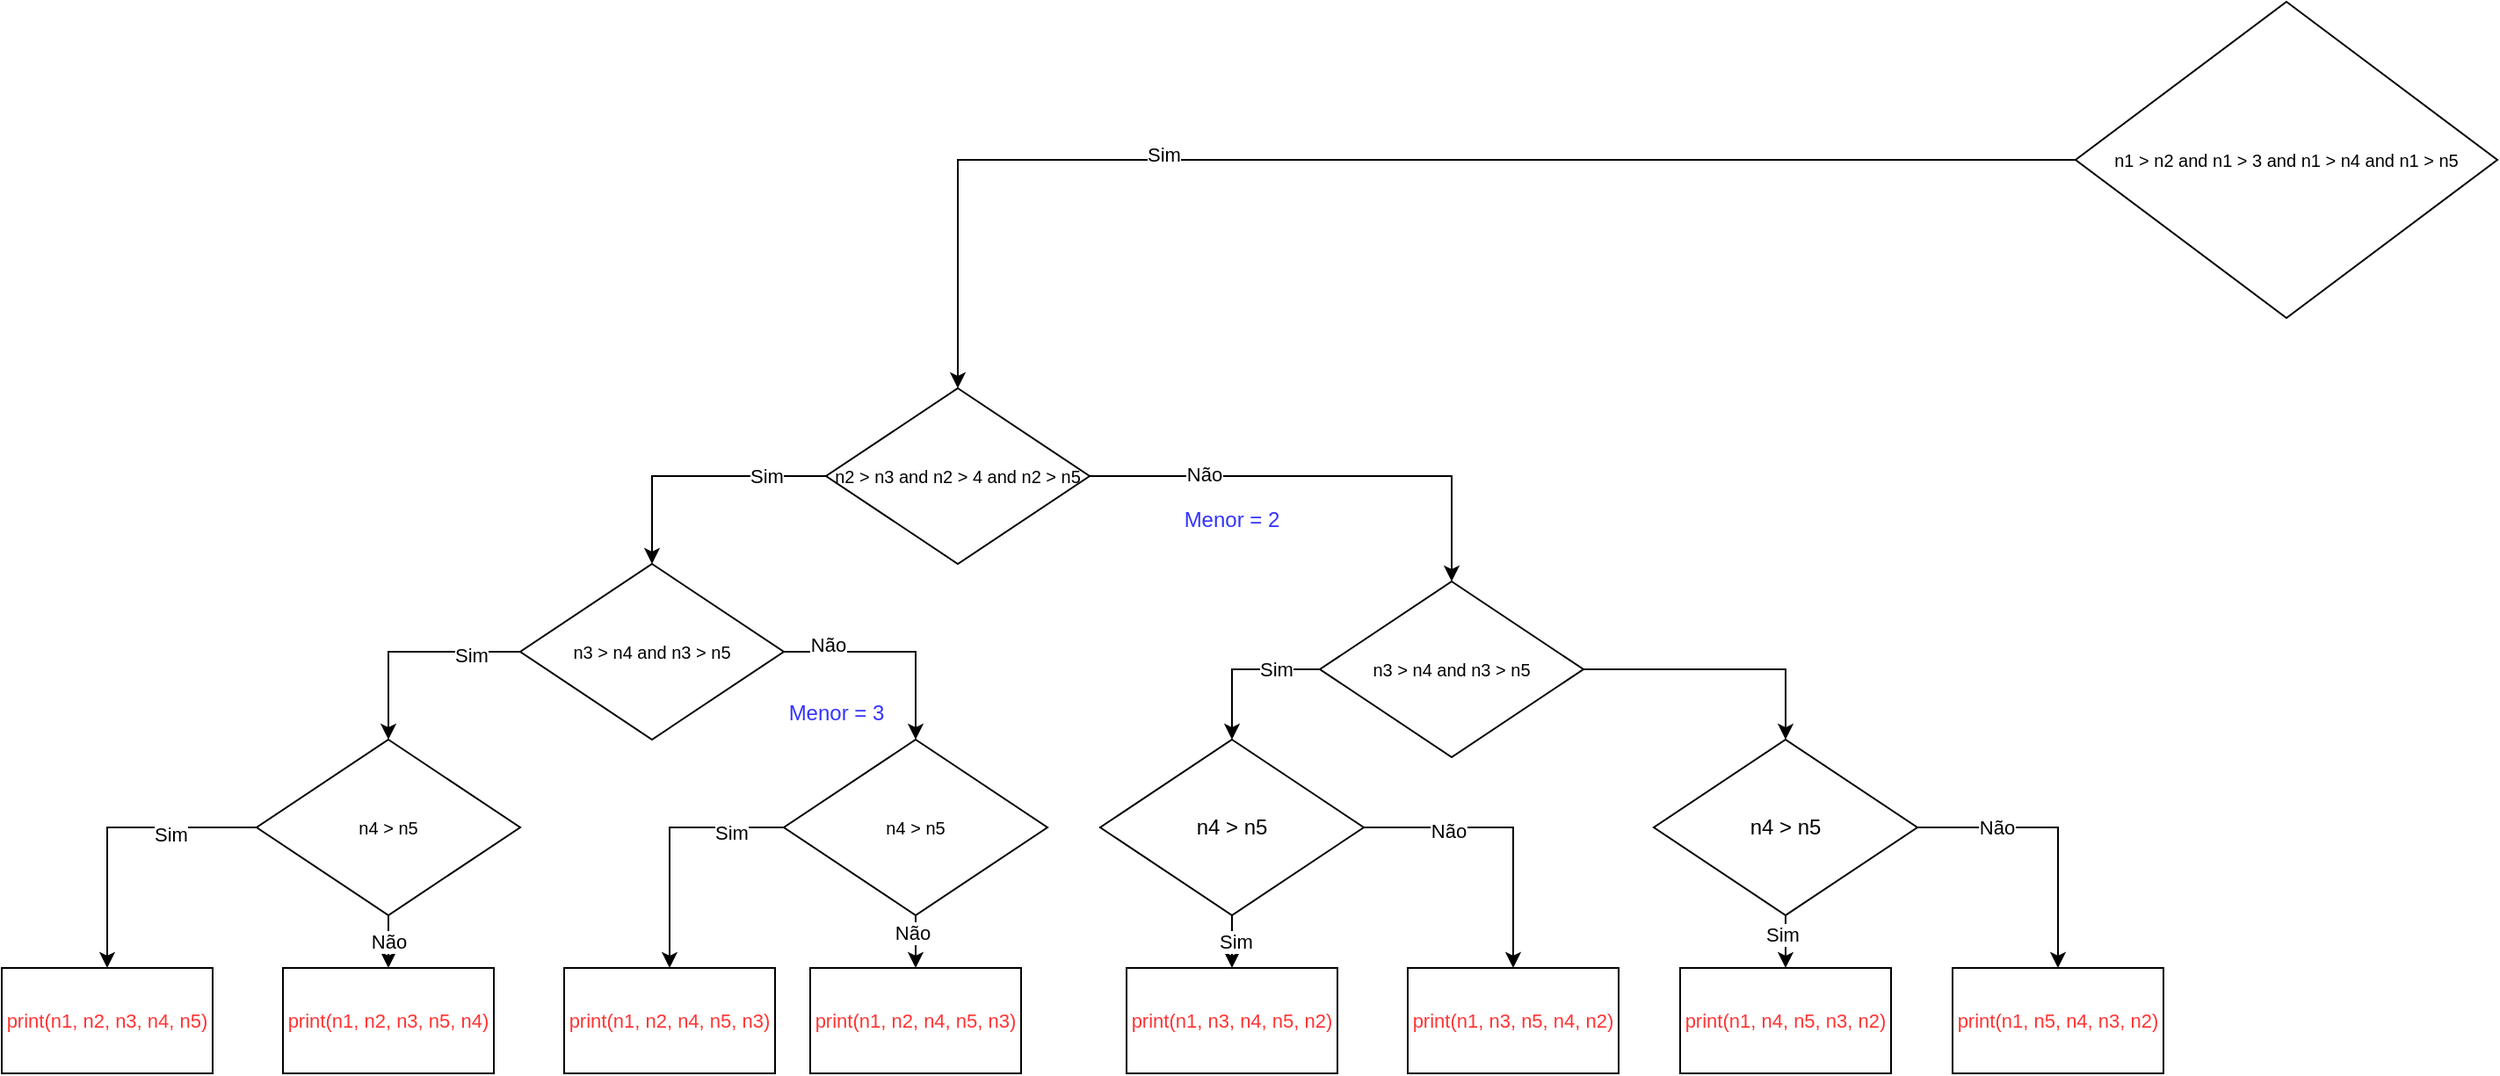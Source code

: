 <mxfile version="21.7.2" type="device">
  <diagram name="Página-1" id="epbz1zP86vS3kiXW2ztN">
    <mxGraphModel dx="1687" dy="929" grid="1" gridSize="10" guides="1" tooltips="1" connect="1" arrows="1" fold="1" page="1" pageScale="1" pageWidth="2336" pageHeight="1654" math="0" shadow="0">
      <root>
        <mxCell id="0" />
        <mxCell id="1" parent="0" />
        <mxCell id="WBBj_vI-HJ6hKE8ULzd--5" style="edgeStyle=orthogonalEdgeStyle;rounded=0;orthogonalLoop=1;jettySize=auto;html=1;entryX=0.5;entryY=0;entryDx=0;entryDy=0;exitX=0;exitY=0.5;exitDx=0;exitDy=0;" edge="1" parent="1" source="WBBj_vI-HJ6hKE8ULzd--2" target="WBBj_vI-HJ6hKE8ULzd--3">
          <mxGeometry relative="1" as="geometry">
            <mxPoint x="675" y="100" as="sourcePoint" />
          </mxGeometry>
        </mxCell>
        <mxCell id="WBBj_vI-HJ6hKE8ULzd--21" value="Sim" style="edgeLabel;html=1;align=center;verticalAlign=middle;resizable=0;points=[];" vertex="1" connectable="0" parent="WBBj_vI-HJ6hKE8ULzd--5">
          <mxGeometry x="0.356" y="-4" relative="1" as="geometry">
            <mxPoint y="1" as="offset" />
          </mxGeometry>
        </mxCell>
        <mxCell id="WBBj_vI-HJ6hKE8ULzd--2" value="&lt;font style=&quot;font-size: 10px;&quot;&gt;n1 &amp;gt; n2 and n1 &amp;gt; 3 and n1 &amp;gt; n4 and n1 &amp;gt; n5&lt;/font&gt;" style="rhombus;whiteSpace=wrap;html=1;" vertex="1" parent="1">
          <mxGeometry x="1220" y="10" width="240" height="180" as="geometry" />
        </mxCell>
        <mxCell id="WBBj_vI-HJ6hKE8ULzd--7" style="edgeStyle=orthogonalEdgeStyle;rounded=0;orthogonalLoop=1;jettySize=auto;html=1;exitX=0;exitY=0.5;exitDx=0;exitDy=0;entryX=0.5;entryY=0;entryDx=0;entryDy=0;" edge="1" parent="1" source="WBBj_vI-HJ6hKE8ULzd--3" target="WBBj_vI-HJ6hKE8ULzd--6">
          <mxGeometry relative="1" as="geometry" />
        </mxCell>
        <mxCell id="WBBj_vI-HJ6hKE8ULzd--20" value="Sim" style="edgeLabel;html=1;align=center;verticalAlign=middle;resizable=0;points=[];" vertex="1" connectable="0" parent="WBBj_vI-HJ6hKE8ULzd--7">
          <mxGeometry x="-0.544" relative="1" as="geometry">
            <mxPoint as="offset" />
          </mxGeometry>
        </mxCell>
        <mxCell id="WBBj_vI-HJ6hKE8ULzd--28" style="edgeStyle=orthogonalEdgeStyle;rounded=0;orthogonalLoop=1;jettySize=auto;html=1;entryX=0.5;entryY=0;entryDx=0;entryDy=0;" edge="1" parent="1" source="WBBj_vI-HJ6hKE8ULzd--3" target="WBBj_vI-HJ6hKE8ULzd--27">
          <mxGeometry relative="1" as="geometry" />
        </mxCell>
        <mxCell id="WBBj_vI-HJ6hKE8ULzd--29" value="Não" style="edgeLabel;html=1;align=center;verticalAlign=middle;resizable=0;points=[];" vertex="1" connectable="0" parent="WBBj_vI-HJ6hKE8ULzd--28">
          <mxGeometry x="-0.51" y="1" relative="1" as="geometry">
            <mxPoint as="offset" />
          </mxGeometry>
        </mxCell>
        <mxCell id="WBBj_vI-HJ6hKE8ULzd--3" value="&lt;font style=&quot;font-size: 10px;&quot;&gt;n2 &amp;gt; n3 and n2 &amp;gt; 4 and n2 &amp;gt; n5&lt;/font&gt;" style="rhombus;whiteSpace=wrap;html=1;" vertex="1" parent="1">
          <mxGeometry x="509" y="230" width="150" height="100" as="geometry" />
        </mxCell>
        <mxCell id="WBBj_vI-HJ6hKE8ULzd--9" style="edgeStyle=orthogonalEdgeStyle;rounded=0;orthogonalLoop=1;jettySize=auto;html=1;entryX=0.5;entryY=0;entryDx=0;entryDy=0;exitX=0;exitY=0.5;exitDx=0;exitDy=0;" edge="1" parent="1" source="WBBj_vI-HJ6hKE8ULzd--6" target="WBBj_vI-HJ6hKE8ULzd--8">
          <mxGeometry relative="1" as="geometry" />
        </mxCell>
        <mxCell id="WBBj_vI-HJ6hKE8ULzd--22" value="Sim" style="edgeLabel;html=1;align=center;verticalAlign=middle;resizable=0;points=[];" vertex="1" connectable="0" parent="WBBj_vI-HJ6hKE8ULzd--9">
          <mxGeometry x="-0.552" y="2" relative="1" as="geometry">
            <mxPoint as="offset" />
          </mxGeometry>
        </mxCell>
        <mxCell id="WBBj_vI-HJ6hKE8ULzd--15" style="edgeStyle=orthogonalEdgeStyle;rounded=0;orthogonalLoop=1;jettySize=auto;html=1;exitX=1;exitY=0.5;exitDx=0;exitDy=0;entryX=0.5;entryY=0;entryDx=0;entryDy=0;" edge="1" parent="1" source="WBBj_vI-HJ6hKE8ULzd--6" target="WBBj_vI-HJ6hKE8ULzd--14">
          <mxGeometry relative="1" as="geometry" />
        </mxCell>
        <mxCell id="WBBj_vI-HJ6hKE8ULzd--31" value="Não" style="edgeLabel;html=1;align=center;verticalAlign=middle;resizable=0;points=[];" vertex="1" connectable="0" parent="WBBj_vI-HJ6hKE8ULzd--15">
          <mxGeometry x="-0.6" y="4" relative="1" as="geometry">
            <mxPoint as="offset" />
          </mxGeometry>
        </mxCell>
        <mxCell id="WBBj_vI-HJ6hKE8ULzd--6" value="&lt;span style=&quot;font-size: 10px;&quot;&gt;n3 &amp;gt; n4 and n3 &amp;gt; n5&lt;/span&gt;" style="rhombus;whiteSpace=wrap;html=1;" vertex="1" parent="1">
          <mxGeometry x="335" y="330" width="150" height="100" as="geometry" />
        </mxCell>
        <mxCell id="WBBj_vI-HJ6hKE8ULzd--11" style="edgeStyle=orthogonalEdgeStyle;rounded=0;orthogonalLoop=1;jettySize=auto;html=1;entryX=0.5;entryY=0;entryDx=0;entryDy=0;" edge="1" parent="1" source="WBBj_vI-HJ6hKE8ULzd--8" target="WBBj_vI-HJ6hKE8ULzd--10">
          <mxGeometry relative="1" as="geometry" />
        </mxCell>
        <mxCell id="WBBj_vI-HJ6hKE8ULzd--23" value="Sim" style="edgeLabel;html=1;align=center;verticalAlign=middle;resizable=0;points=[];" vertex="1" connectable="0" parent="WBBj_vI-HJ6hKE8ULzd--11">
          <mxGeometry x="-0.406" y="4" relative="1" as="geometry">
            <mxPoint as="offset" />
          </mxGeometry>
        </mxCell>
        <mxCell id="WBBj_vI-HJ6hKE8ULzd--13" style="edgeStyle=orthogonalEdgeStyle;rounded=0;orthogonalLoop=1;jettySize=auto;html=1;exitX=0.5;exitY=1;exitDx=0;exitDy=0;entryX=0.5;entryY=0;entryDx=0;entryDy=0;" edge="1" parent="1" source="WBBj_vI-HJ6hKE8ULzd--8" target="WBBj_vI-HJ6hKE8ULzd--12">
          <mxGeometry relative="1" as="geometry" />
        </mxCell>
        <mxCell id="WBBj_vI-HJ6hKE8ULzd--24" value="Não" style="edgeLabel;html=1;align=center;verticalAlign=middle;resizable=0;points=[];" vertex="1" connectable="0" parent="WBBj_vI-HJ6hKE8ULzd--13">
          <mxGeometry relative="1" as="geometry">
            <mxPoint as="offset" />
          </mxGeometry>
        </mxCell>
        <mxCell id="WBBj_vI-HJ6hKE8ULzd--8" value="&lt;span style=&quot;font-size: 10px;&quot;&gt;n4 &amp;gt; n5&lt;/span&gt;" style="rhombus;whiteSpace=wrap;html=1;" vertex="1" parent="1">
          <mxGeometry x="185" y="430" width="150" height="100" as="geometry" />
        </mxCell>
        <mxCell id="WBBj_vI-HJ6hKE8ULzd--10" value="&lt;font style=&quot;font-size: 11px;&quot; color=&quot;#ff3333&quot;&gt;print(n1, n2, n3, n4, n5)&lt;/font&gt;" style="rounded=0;whiteSpace=wrap;html=1;" vertex="1" parent="1">
          <mxGeometry x="40" y="560" width="120" height="60" as="geometry" />
        </mxCell>
        <mxCell id="WBBj_vI-HJ6hKE8ULzd--12" value="&lt;font style=&quot;font-size: 11px;&quot; color=&quot;#ff3333&quot;&gt;print(n1, n2, n3, n5, n4)&lt;/font&gt;" style="rounded=0;whiteSpace=wrap;html=1;" vertex="1" parent="1">
          <mxGeometry x="200" y="560" width="120" height="60" as="geometry" />
        </mxCell>
        <mxCell id="WBBj_vI-HJ6hKE8ULzd--17" style="edgeStyle=orthogonalEdgeStyle;rounded=0;orthogonalLoop=1;jettySize=auto;html=1;entryX=0.5;entryY=0;entryDx=0;entryDy=0;" edge="1" parent="1" source="WBBj_vI-HJ6hKE8ULzd--14" target="WBBj_vI-HJ6hKE8ULzd--16">
          <mxGeometry relative="1" as="geometry" />
        </mxCell>
        <mxCell id="WBBj_vI-HJ6hKE8ULzd--26" value="Não" style="edgeLabel;html=1;align=center;verticalAlign=middle;resizable=0;points=[];" vertex="1" connectable="0" parent="WBBj_vI-HJ6hKE8ULzd--17">
          <mxGeometry x="0.2" y="-2" relative="1" as="geometry">
            <mxPoint as="offset" />
          </mxGeometry>
        </mxCell>
        <mxCell id="WBBj_vI-HJ6hKE8ULzd--19" style="edgeStyle=orthogonalEdgeStyle;rounded=0;orthogonalLoop=1;jettySize=auto;html=1;entryX=0.5;entryY=0;entryDx=0;entryDy=0;" edge="1" parent="1" source="WBBj_vI-HJ6hKE8ULzd--14" target="WBBj_vI-HJ6hKE8ULzd--18">
          <mxGeometry relative="1" as="geometry" />
        </mxCell>
        <mxCell id="WBBj_vI-HJ6hKE8ULzd--25" value="Sim" style="edgeLabel;html=1;align=center;verticalAlign=middle;resizable=0;points=[];" vertex="1" connectable="0" parent="WBBj_vI-HJ6hKE8ULzd--19">
          <mxGeometry x="-0.586" y="3" relative="1" as="geometry">
            <mxPoint as="offset" />
          </mxGeometry>
        </mxCell>
        <mxCell id="WBBj_vI-HJ6hKE8ULzd--14" value="&lt;span style=&quot;font-size: 10px;&quot;&gt;n4 &amp;gt; n5&lt;/span&gt;" style="rhombus;whiteSpace=wrap;html=1;" vertex="1" parent="1">
          <mxGeometry x="485" y="430" width="150" height="100" as="geometry" />
        </mxCell>
        <mxCell id="WBBj_vI-HJ6hKE8ULzd--16" value="&lt;font style=&quot;font-size: 11px;&quot; color=&quot;#ff3333&quot;&gt;print(n1, n2, n4, n5, n3)&lt;/font&gt;" style="rounded=0;whiteSpace=wrap;html=1;" vertex="1" parent="1">
          <mxGeometry x="500" y="560" width="120" height="60" as="geometry" />
        </mxCell>
        <mxCell id="WBBj_vI-HJ6hKE8ULzd--18" value="&lt;font style=&quot;font-size: 11px;&quot; color=&quot;#ff3333&quot;&gt;print(n1, n2, n4, n5, n3)&lt;/font&gt;" style="rounded=0;whiteSpace=wrap;html=1;" vertex="1" parent="1">
          <mxGeometry x="360" y="560" width="120" height="60" as="geometry" />
        </mxCell>
        <mxCell id="WBBj_vI-HJ6hKE8ULzd--34" style="edgeStyle=orthogonalEdgeStyle;rounded=0;orthogonalLoop=1;jettySize=auto;html=1;entryX=0.5;entryY=0;entryDx=0;entryDy=0;exitX=0;exitY=0.5;exitDx=0;exitDy=0;" edge="1" parent="1" source="WBBj_vI-HJ6hKE8ULzd--27" target="WBBj_vI-HJ6hKE8ULzd--33">
          <mxGeometry relative="1" as="geometry" />
        </mxCell>
        <mxCell id="WBBj_vI-HJ6hKE8ULzd--40" value="Sim" style="edgeLabel;html=1;align=center;verticalAlign=middle;resizable=0;points=[];" vertex="1" connectable="0" parent="WBBj_vI-HJ6hKE8ULzd--34">
          <mxGeometry x="-0.444" relative="1" as="geometry">
            <mxPoint as="offset" />
          </mxGeometry>
        </mxCell>
        <mxCell id="WBBj_vI-HJ6hKE8ULzd--44" style="edgeStyle=orthogonalEdgeStyle;rounded=0;orthogonalLoop=1;jettySize=auto;html=1;entryX=0.5;entryY=0;entryDx=0;entryDy=0;" edge="1" parent="1" source="WBBj_vI-HJ6hKE8ULzd--27" target="WBBj_vI-HJ6hKE8ULzd--43">
          <mxGeometry relative="1" as="geometry" />
        </mxCell>
        <mxCell id="WBBj_vI-HJ6hKE8ULzd--27" value="&lt;span style=&quot;font-size: 10px;&quot;&gt;n3 &amp;gt; n4 and n3 &amp;gt; n5&lt;/span&gt;" style="rhombus;whiteSpace=wrap;html=1;" vertex="1" parent="1">
          <mxGeometry x="790" y="340" width="150" height="100" as="geometry" />
        </mxCell>
        <mxCell id="WBBj_vI-HJ6hKE8ULzd--30" value="&lt;font color=&quot;#3333ff&quot;&gt;Menor = 2&lt;/font&gt;" style="text;html=1;strokeColor=none;fillColor=none;align=center;verticalAlign=middle;whiteSpace=wrap;rounded=0;" vertex="1" parent="1">
          <mxGeometry x="710" y="290" width="60" height="30" as="geometry" />
        </mxCell>
        <mxCell id="WBBj_vI-HJ6hKE8ULzd--32" value="&lt;font color=&quot;#3333ff&quot;&gt;Menor = 3&lt;/font&gt;" style="text;html=1;strokeColor=none;fillColor=none;align=center;verticalAlign=middle;whiteSpace=wrap;rounded=0;" vertex="1" parent="1">
          <mxGeometry x="485" y="400" width="60" height="30" as="geometry" />
        </mxCell>
        <mxCell id="WBBj_vI-HJ6hKE8ULzd--37" style="edgeStyle=orthogonalEdgeStyle;rounded=0;orthogonalLoop=1;jettySize=auto;html=1;" edge="1" parent="1" source="WBBj_vI-HJ6hKE8ULzd--33" target="WBBj_vI-HJ6hKE8ULzd--36">
          <mxGeometry relative="1" as="geometry" />
        </mxCell>
        <mxCell id="WBBj_vI-HJ6hKE8ULzd--41" value="Sim" style="edgeLabel;html=1;align=center;verticalAlign=middle;resizable=0;points=[];" vertex="1" connectable="0" parent="WBBj_vI-HJ6hKE8ULzd--37">
          <mxGeometry x="0.4" y="2" relative="1" as="geometry">
            <mxPoint as="offset" />
          </mxGeometry>
        </mxCell>
        <mxCell id="WBBj_vI-HJ6hKE8ULzd--39" style="edgeStyle=orthogonalEdgeStyle;rounded=0;orthogonalLoop=1;jettySize=auto;html=1;entryX=0.5;entryY=0;entryDx=0;entryDy=0;" edge="1" parent="1" source="WBBj_vI-HJ6hKE8ULzd--33" target="WBBj_vI-HJ6hKE8ULzd--38">
          <mxGeometry relative="1" as="geometry" />
        </mxCell>
        <mxCell id="WBBj_vI-HJ6hKE8ULzd--42" value="Não" style="edgeLabel;html=1;align=center;verticalAlign=middle;resizable=0;points=[];" vertex="1" connectable="0" parent="WBBj_vI-HJ6hKE8ULzd--39">
          <mxGeometry x="-0.418" y="-2" relative="1" as="geometry">
            <mxPoint as="offset" />
          </mxGeometry>
        </mxCell>
        <mxCell id="WBBj_vI-HJ6hKE8ULzd--33" value="n4 &amp;gt; n5" style="rhombus;whiteSpace=wrap;html=1;" vertex="1" parent="1">
          <mxGeometry x="665" y="430" width="150" height="100" as="geometry" />
        </mxCell>
        <mxCell id="WBBj_vI-HJ6hKE8ULzd--36" value="&lt;font style=&quot;font-size: 11px;&quot; color=&quot;#ff3333&quot;&gt;print(n1, n3, n4, n5, n2)&lt;/font&gt;" style="rounded=0;whiteSpace=wrap;html=1;" vertex="1" parent="1">
          <mxGeometry x="680" y="560" width="120" height="60" as="geometry" />
        </mxCell>
        <mxCell id="WBBj_vI-HJ6hKE8ULzd--38" value="&lt;font style=&quot;font-size: 11px;&quot; color=&quot;#ff3333&quot;&gt;print(n1, n3, n5, n4, n2)&lt;/font&gt;" style="rounded=0;whiteSpace=wrap;html=1;" vertex="1" parent="1">
          <mxGeometry x="840" y="560" width="120" height="60" as="geometry" />
        </mxCell>
        <mxCell id="WBBj_vI-HJ6hKE8ULzd--46" style="edgeStyle=orthogonalEdgeStyle;rounded=0;orthogonalLoop=1;jettySize=auto;html=1;" edge="1" parent="1" source="WBBj_vI-HJ6hKE8ULzd--43" target="WBBj_vI-HJ6hKE8ULzd--45">
          <mxGeometry relative="1" as="geometry" />
        </mxCell>
        <mxCell id="WBBj_vI-HJ6hKE8ULzd--50" value="Sim" style="edgeLabel;html=1;align=center;verticalAlign=middle;resizable=0;points=[];" vertex="1" connectable="0" parent="WBBj_vI-HJ6hKE8ULzd--46">
          <mxGeometry x="0.24" y="-2" relative="1" as="geometry">
            <mxPoint as="offset" />
          </mxGeometry>
        </mxCell>
        <mxCell id="WBBj_vI-HJ6hKE8ULzd--48" style="edgeStyle=orthogonalEdgeStyle;rounded=0;orthogonalLoop=1;jettySize=auto;html=1;entryX=0.5;entryY=0;entryDx=0;entryDy=0;" edge="1" parent="1" source="WBBj_vI-HJ6hKE8ULzd--43" target="WBBj_vI-HJ6hKE8ULzd--47">
          <mxGeometry relative="1" as="geometry" />
        </mxCell>
        <mxCell id="WBBj_vI-HJ6hKE8ULzd--49" value="Não" style="edgeLabel;html=1;align=center;verticalAlign=middle;resizable=0;points=[];" vertex="1" connectable="0" parent="WBBj_vI-HJ6hKE8ULzd--48">
          <mxGeometry x="-0.438" relative="1" as="geometry">
            <mxPoint as="offset" />
          </mxGeometry>
        </mxCell>
        <mxCell id="WBBj_vI-HJ6hKE8ULzd--43" value="n4 &amp;gt; n5" style="rhombus;whiteSpace=wrap;html=1;" vertex="1" parent="1">
          <mxGeometry x="980" y="430" width="150" height="100" as="geometry" />
        </mxCell>
        <mxCell id="WBBj_vI-HJ6hKE8ULzd--45" value="&lt;font style=&quot;font-size: 11px;&quot; color=&quot;#ff3333&quot;&gt;print(n1, n4, n5, n3, n2)&lt;/font&gt;" style="rounded=0;whiteSpace=wrap;html=1;" vertex="1" parent="1">
          <mxGeometry x="995" y="560" width="120" height="60" as="geometry" />
        </mxCell>
        <mxCell id="WBBj_vI-HJ6hKE8ULzd--47" value="&lt;font style=&quot;font-size: 11px;&quot; color=&quot;#ff3333&quot;&gt;print(n1, n5, n4, n3, n2)&lt;/font&gt;" style="rounded=0;whiteSpace=wrap;html=1;" vertex="1" parent="1">
          <mxGeometry x="1150" y="560" width="120" height="60" as="geometry" />
        </mxCell>
      </root>
    </mxGraphModel>
  </diagram>
</mxfile>
